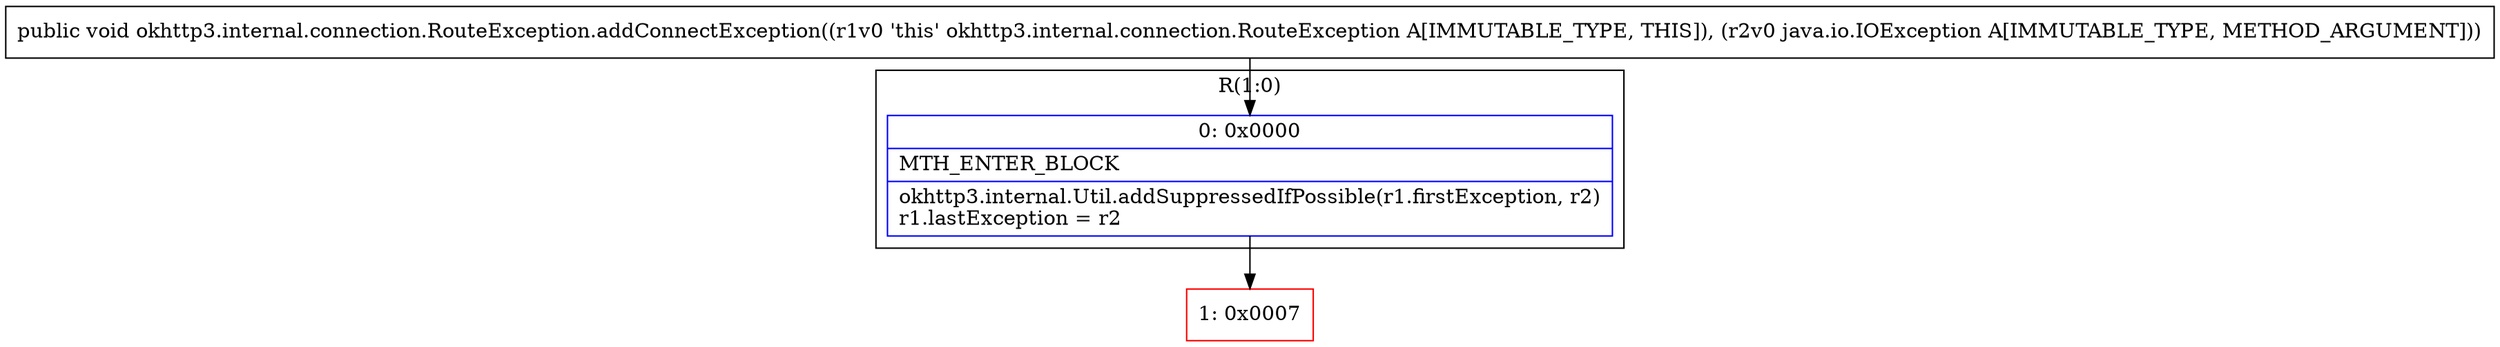digraph "CFG forokhttp3.internal.connection.RouteException.addConnectException(Ljava\/io\/IOException;)V" {
subgraph cluster_Region_1994298557 {
label = "R(1:0)";
node [shape=record,color=blue];
Node_0 [shape=record,label="{0\:\ 0x0000|MTH_ENTER_BLOCK\l|okhttp3.internal.Util.addSuppressedIfPossible(r1.firstException, r2)\lr1.lastException = r2\l}"];
}
Node_1 [shape=record,color=red,label="{1\:\ 0x0007}"];
MethodNode[shape=record,label="{public void okhttp3.internal.connection.RouteException.addConnectException((r1v0 'this' okhttp3.internal.connection.RouteException A[IMMUTABLE_TYPE, THIS]), (r2v0 java.io.IOException A[IMMUTABLE_TYPE, METHOD_ARGUMENT])) }"];
MethodNode -> Node_0;
Node_0 -> Node_1;
}

